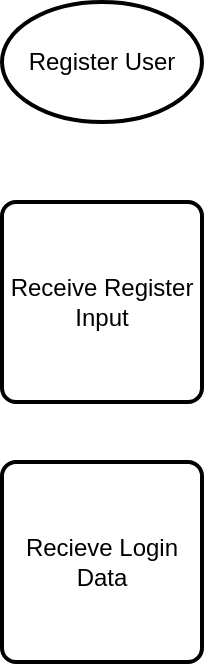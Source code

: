 <mxfile>
    <diagram id="YurqrRoYHFNYhg2fEMjG" name="Page-1">
        <mxGraphModel dx="902" dy="797" grid="1" gridSize="10" guides="1" tooltips="1" connect="1" arrows="1" fold="1" page="1" pageScale="1" pageWidth="850" pageHeight="1100" math="0" shadow="0">
            <root>
                <mxCell id="0"/>
                <mxCell id="1" parent="0"/>
                <mxCell id="2" value="Register User" style="strokeWidth=2;html=1;shape=mxgraph.flowchart.start_1;whiteSpace=wrap;" vertex="1" parent="1">
                    <mxGeometry x="200" y="100" width="100" height="60" as="geometry"/>
                </mxCell>
                <mxCell id="3" value="Receive Register Input" style="rounded=1;whiteSpace=wrap;html=1;absoluteArcSize=1;arcSize=14;strokeWidth=2;" vertex="1" parent="1">
                    <mxGeometry x="200" y="200" width="100" height="100" as="geometry"/>
                </mxCell>
                <mxCell id="4" value="Recieve Login Data" style="rounded=1;whiteSpace=wrap;html=1;absoluteArcSize=1;arcSize=14;strokeWidth=2;" vertex="1" parent="1">
                    <mxGeometry x="200" y="330" width="100" height="100" as="geometry"/>
                </mxCell>
            </root>
        </mxGraphModel>
    </diagram>
</mxfile>